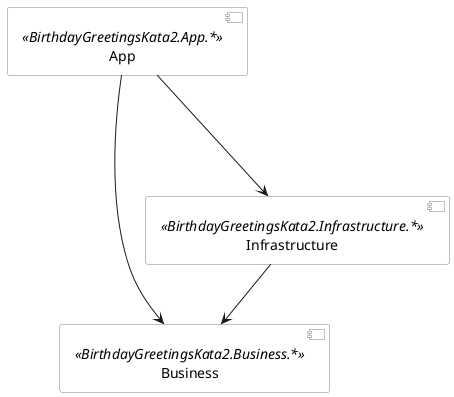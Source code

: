 ﻿@startuml

skinparam componentStyle uml2
skinparam component {
  BorderColor #grey
  BackgroundColor #white
}

[Business] <<BirthdayGreetingsKata2.Business.*>>
[Infrastructure] <<BirthdayGreetingsKata2.Infrastructure.*>>
[App] <<BirthdayGreetingsKata2.App.*>>

[App] ---> [Business]
[Infrastructure] --> [Business]
[App] ---> [Infrastructure]


@enduml